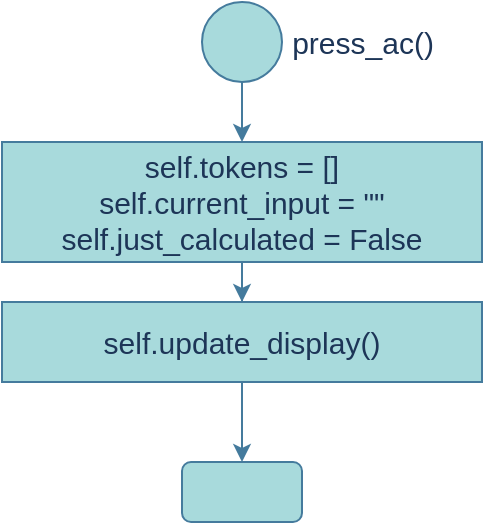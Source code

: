 <mxfile version="26.2.2">
  <diagram name="페이지-1" id="OkMIisHmICN0CZDTkyGN">
    <mxGraphModel dx="1362" dy="843" grid="1" gridSize="10" guides="1" tooltips="1" connect="1" arrows="1" fold="1" page="1" pageScale="1" pageWidth="4681" pageHeight="3300" math="0" shadow="0">
      <root>
        <mxCell id="0" />
        <mxCell id="1" parent="0" />
        <mxCell id="kmLQkGGGuG63ZZ8Hv7U3-1" value="" style="edgeStyle=orthogonalEdgeStyle;rounded=0;orthogonalLoop=1;jettySize=auto;html=1;strokeColor=#457B9D;fontColor=#1D3557;fillColor=#A8DADC;fontSize=15;verticalAlign=middle;" edge="1" parent="1" source="kmLQkGGGuG63ZZ8Hv7U3-2" target="kmLQkGGGuG63ZZ8Hv7U3-5">
          <mxGeometry relative="1" as="geometry" />
        </mxCell>
        <mxCell id="kmLQkGGGuG63ZZ8Hv7U3-2" value="" style="verticalLabelPosition=bottom;verticalAlign=middle;html=1;shape=mxgraph.flowchart.on-page_reference;strokeColor=#457B9D;fontColor=#1D3557;fillColor=#A8DADC;fontSize=15;" vertex="1" parent="1">
          <mxGeometry x="180" y="40" width="40" height="40" as="geometry" />
        </mxCell>
        <mxCell id="kmLQkGGGuG63ZZ8Hv7U3-3" value="press_ac()" style="text;html=1;align=center;verticalAlign=middle;resizable=0;points=[];autosize=1;strokeColor=none;fillColor=none;fontColor=#1D3557;fontSize=15;" vertex="1" parent="1">
          <mxGeometry x="215" y="45" width="90" height="30" as="geometry" />
        </mxCell>
        <mxCell id="kmLQkGGGuG63ZZ8Hv7U3-4" value="" style="edgeStyle=orthogonalEdgeStyle;rounded=0;orthogonalLoop=1;jettySize=auto;html=1;strokeColor=#457B9D;fontColor=#1D3557;fillColor=#A8DADC;fontSize=15;verticalAlign=middle;" edge="1" parent="1" source="kmLQkGGGuG63ZZ8Hv7U3-5" target="kmLQkGGGuG63ZZ8Hv7U3-7">
          <mxGeometry relative="1" as="geometry" />
        </mxCell>
        <mxCell id="kmLQkGGGuG63ZZ8Hv7U3-5" value="self.tokens = []&lt;div&gt;self.current_input = &quot;&quot;&lt;/div&gt;&lt;div&gt;self.just_calculated = False&lt;/div&gt;" style="whiteSpace=wrap;html=1;verticalAlign=middle;fillColor=#A8DADC;strokeColor=#457B9D;fontColor=#1D3557;fontSize=15;" vertex="1" parent="1">
          <mxGeometry x="80" y="110" width="240" height="60" as="geometry" />
        </mxCell>
        <mxCell id="kmLQkGGGuG63ZZ8Hv7U3-6" value="" style="edgeStyle=orthogonalEdgeStyle;rounded=0;orthogonalLoop=1;jettySize=auto;html=1;strokeColor=#457B9D;fontColor=#1D3557;fillColor=#A8DADC;fontSize=15;verticalAlign=middle;" edge="1" parent="1" source="kmLQkGGGuG63ZZ8Hv7U3-7" target="kmLQkGGGuG63ZZ8Hv7U3-8">
          <mxGeometry relative="1" as="geometry" />
        </mxCell>
        <mxCell id="kmLQkGGGuG63ZZ8Hv7U3-7" value="self.update_display()" style="whiteSpace=wrap;html=1;verticalAlign=middle;fillColor=#A8DADC;strokeColor=#457B9D;fontColor=#1D3557;fontSize=15;" vertex="1" parent="1">
          <mxGeometry x="80" y="190" width="240" height="40" as="geometry" />
        </mxCell>
        <mxCell id="kmLQkGGGuG63ZZ8Hv7U3-8" value="" style="rounded=1;whiteSpace=wrap;html=1;verticalAlign=middle;fillColor=#A8DADC;strokeColor=#457B9D;fontColor=#1D3557;fontSize=15;" vertex="1" parent="1">
          <mxGeometry x="170" y="270" width="60" height="30" as="geometry" />
        </mxCell>
      </root>
    </mxGraphModel>
  </diagram>
</mxfile>
